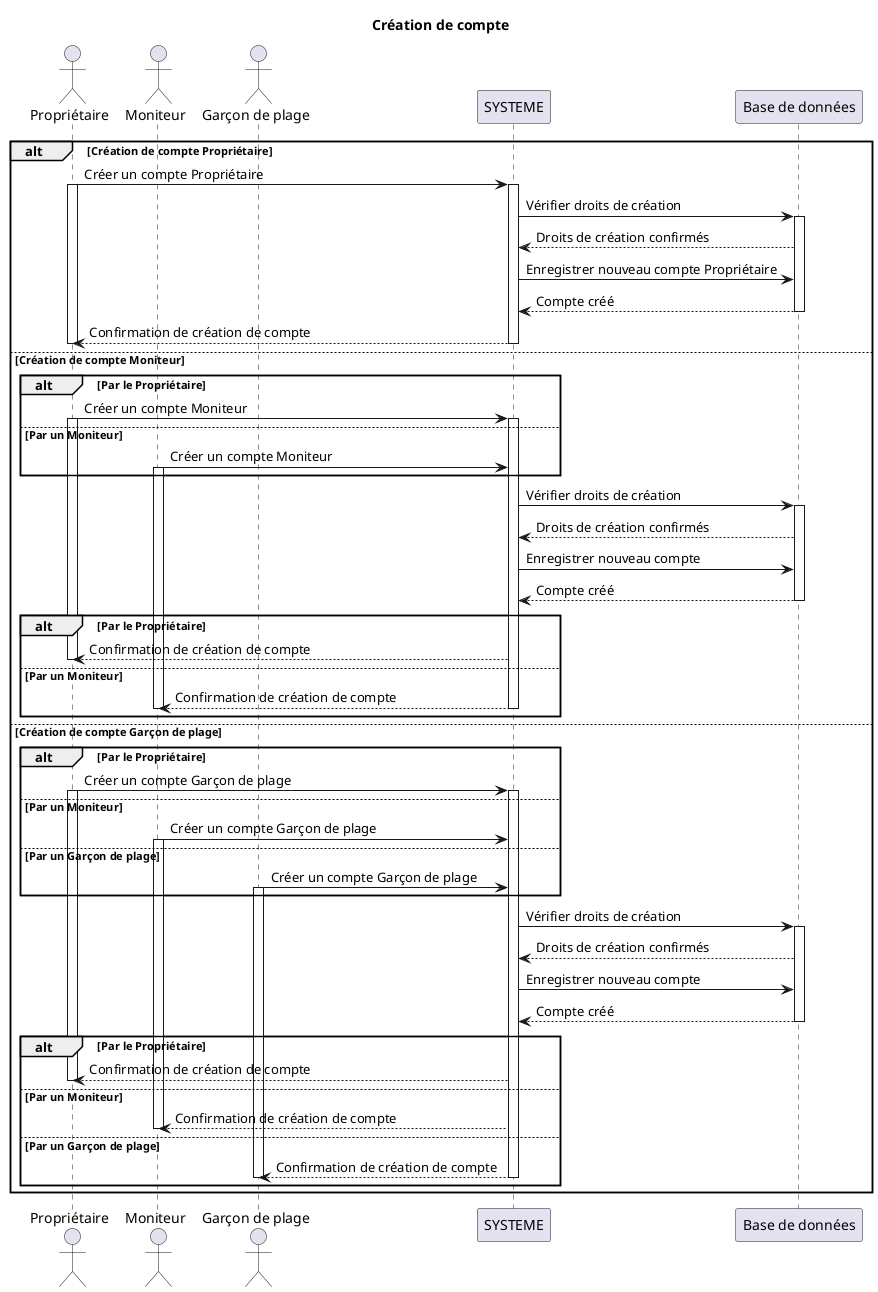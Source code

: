 @startuml
actor "Propriétaire" as P
actor "Moniteur" as M
actor "Garçon de plage" as G
participant "SYSTEME" as App
participant "Base de données" as DB

title Création de compte

alt Création de compte Propriétaire
    P -> App : Créer un compte Propriétaire
    activate P
    activate App
    App -> DB : Vérifier droits de création
    activate DB
    DB --> App : Droits de création confirmés
    App -> DB : Enregistrer nouveau compte Propriétaire
    DB --> App : Compte créé
    deactivate DB
    App --> P : Confirmation de création de compte
    deactivate App
    deactivate P
else Création de compte Moniteur
    alt Par le Propriétaire
        P -> App : Créer un compte Moniteur
        activate P
        activate App
    else Par un Moniteur
        M -> App : Créer un compte Moniteur
        activate M
    end

    App -> DB : Vérifier droits de création
    activate DB
    DB --> App : Droits de création confirmés
    App -> DB : Enregistrer nouveau compte
    DB --> App : Compte créé
    deactivate DB

    alt Par le Propriétaire
        App --> P : Confirmation de création de compte
        deactivate P
    else Par un Moniteur
        App --> M : Confirmation de création de compte
        deactivate M
        deactivate App
    end
else Création de compte Garçon de plage
    alt Par le Propriétaire
        P -> App : Créer un compte Garçon de plage
        activate P
        activate App
    else Par un Moniteur
        M -> App : Créer un compte Garçon de plage
        activate M
    else Par un Garçon de plage
        G -> App : Créer un compte Garçon de plage
        activate G
    end

    App -> DB : Vérifier droits de création
    activate DB
    DB --> App : Droits de création confirmés
    App -> DB : Enregistrer nouveau compte
    DB --> App : Compte créé
    deactivate DB

    alt Par le Propriétaire
        App --> P : Confirmation de création de compte
        deactivate P
    else Par un Moniteur
        App --> M : Confirmation de création de compte
        deactivate M
    else Par un Garçon de plage
        App --> G : Confirmation de création de compte
        deactivate G
        deactivate App
    end
end
@enduml
